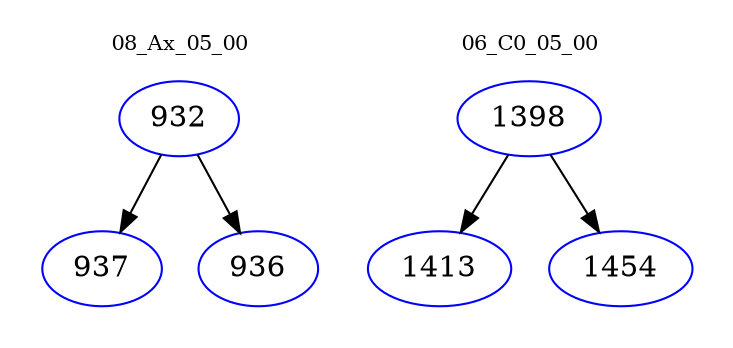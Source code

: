 digraph{
subgraph cluster_0 {
color = white
label = "08_Ax_05_00";
fontsize=10;
T0_932 [label="932", color="blue"]
T0_932 -> T0_937 [color="black"]
T0_937 [label="937", color="blue"]
T0_932 -> T0_936 [color="black"]
T0_936 [label="936", color="blue"]
}
subgraph cluster_1 {
color = white
label = "06_C0_05_00";
fontsize=10;
T1_1398 [label="1398", color="blue"]
T1_1398 -> T1_1413 [color="black"]
T1_1413 [label="1413", color="blue"]
T1_1398 -> T1_1454 [color="black"]
T1_1454 [label="1454", color="blue"]
}
}
